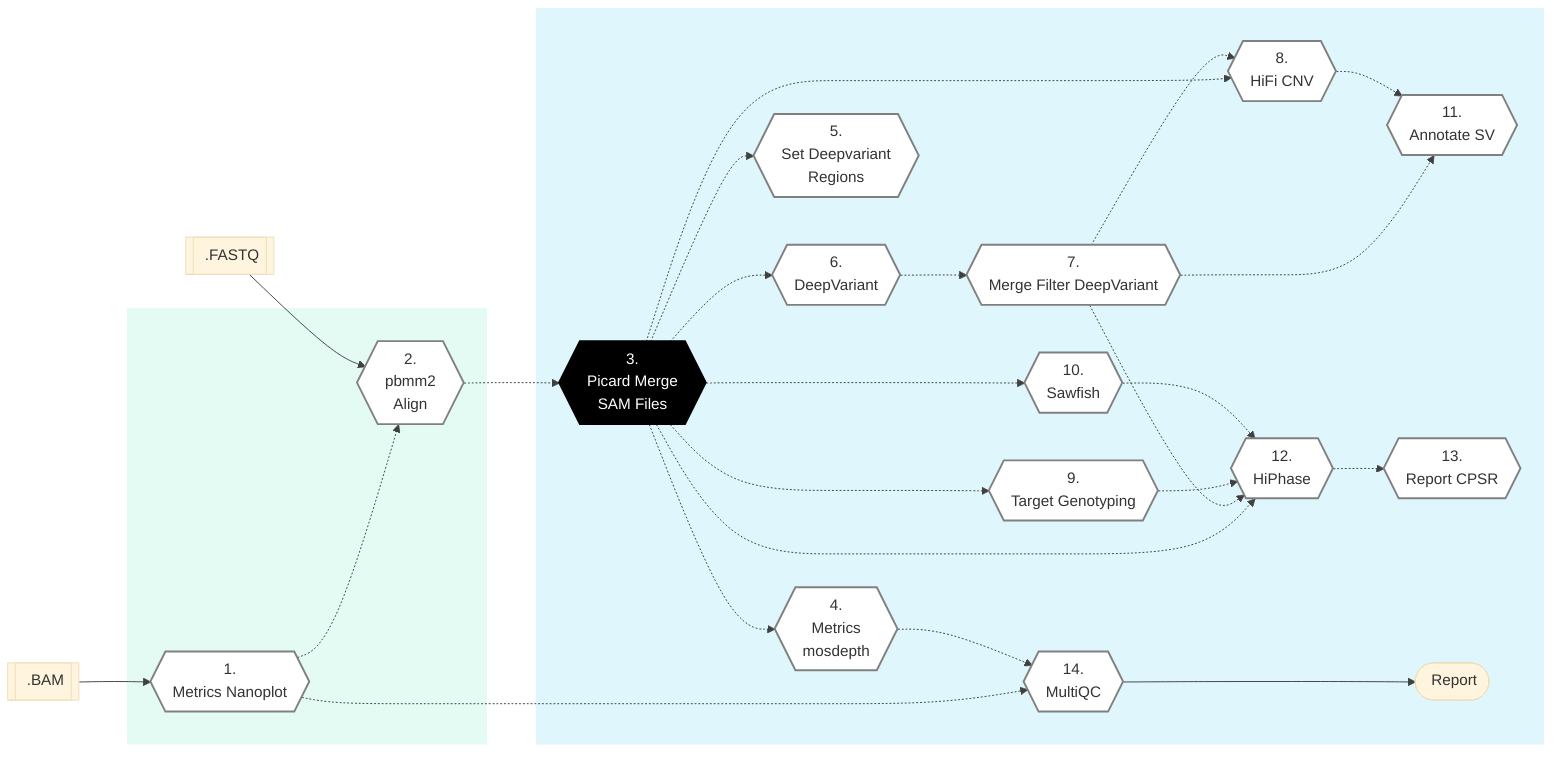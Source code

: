 %%{init: {'theme': 'base', 'themeVariables': { 'lineColor': '#404040'}}}%%

        %% GenPipes Schema for revio.py
        %% Ref: https://github.com/c3g/GenPipes/tree/main/genpipes/pipelines/longread_dnaseq
        %% Author Shaloo Shalini <shalz@hotmail.com>

        graph LR
          Node1{{ 1.<br/> Metrics Nanoplot }}:::nodefill
          Node2{{ 2.<br/> pbmm2 <br/> Align }}:::nodefill
          Node3{{ 3.<br/> Picard Merge <br/> SAM Files }}:::nodefillblack
          Node4{{ 4.<br/> Metrics <br/> mosdepth }}:::nodefill
          Node5{{ 5.<br/> Set Deepvariant <br/> Regions }}:::nodefill
          Node6{{ 6.<br/> DeepVariant }}:::nodefill
          Node7{{ 7.<br/> Merge Filter DeepVariant }}:::nodefill
          Node8{{ 8.<br/> HiFi CNV }}:::nodefill
          Node9{{ 9.<br/> Target Genotyping }}:::nodefill
          Node10{{ 10.<br/> Sawfish }}:::nodefill
          Node11{{ 11.<br/> Annotate SV }}:::nodefill
          Node12{{ 12.<br/> HiPhase }}:::nodefill
          Node13{{ 13.<br/> Report CPSR }}:::nodefill
          Node14{{ 14.<br/> MultiQC }}:::nodefill
          Output([fa:fa-sticky-note-o Report ])

          Input1[[fa:fa-file-archive-o .BAM]] --> Node1 -.-> Node2
          Input2[[fa:fa-file-archive-o .FASTQ]] --> Node2
          Node2 -.-> Node3 -.-> Node4 & Node5 & Node6 & Node8 & Node9 & Node10 & Node12
          Node6 -.-> Node7 -.-> Node12
          Node7 -.-> Node8 & Node11
          Node8 -.-> Node11
          Node9 & Node10 -.-> Node12 -.-> Node13
          Node1 & Node4 -.-> Node14

          Output([fa:fa-sticky-note-o Report ])
          Node14 ---> Output

          subgraph readSetSteps[" "]
            Node1
            Node2
          end
          subgraph sampleSetSteps[" "]
            Node3          
            Node4          
            Node5
            Node6          
            Node7          
            Node8          
            Node9          
            Node10          
            Node11         
            Node12          
            Node13         
            Node14         
            Output
          end
          classDef greenRect fill:#E4FBF4,stroke:white
          class readSetSteps greenRect
          classDef blueRect fill:#DEF6FC,stroke:white
          class sampleSetSteps blueRect
          classDef nodefill fill:#ffffff,stroke:gray,stroke-width:2px
          classDef nodefillblack fill:black,stroke:black,color:white,stroke-width:2px